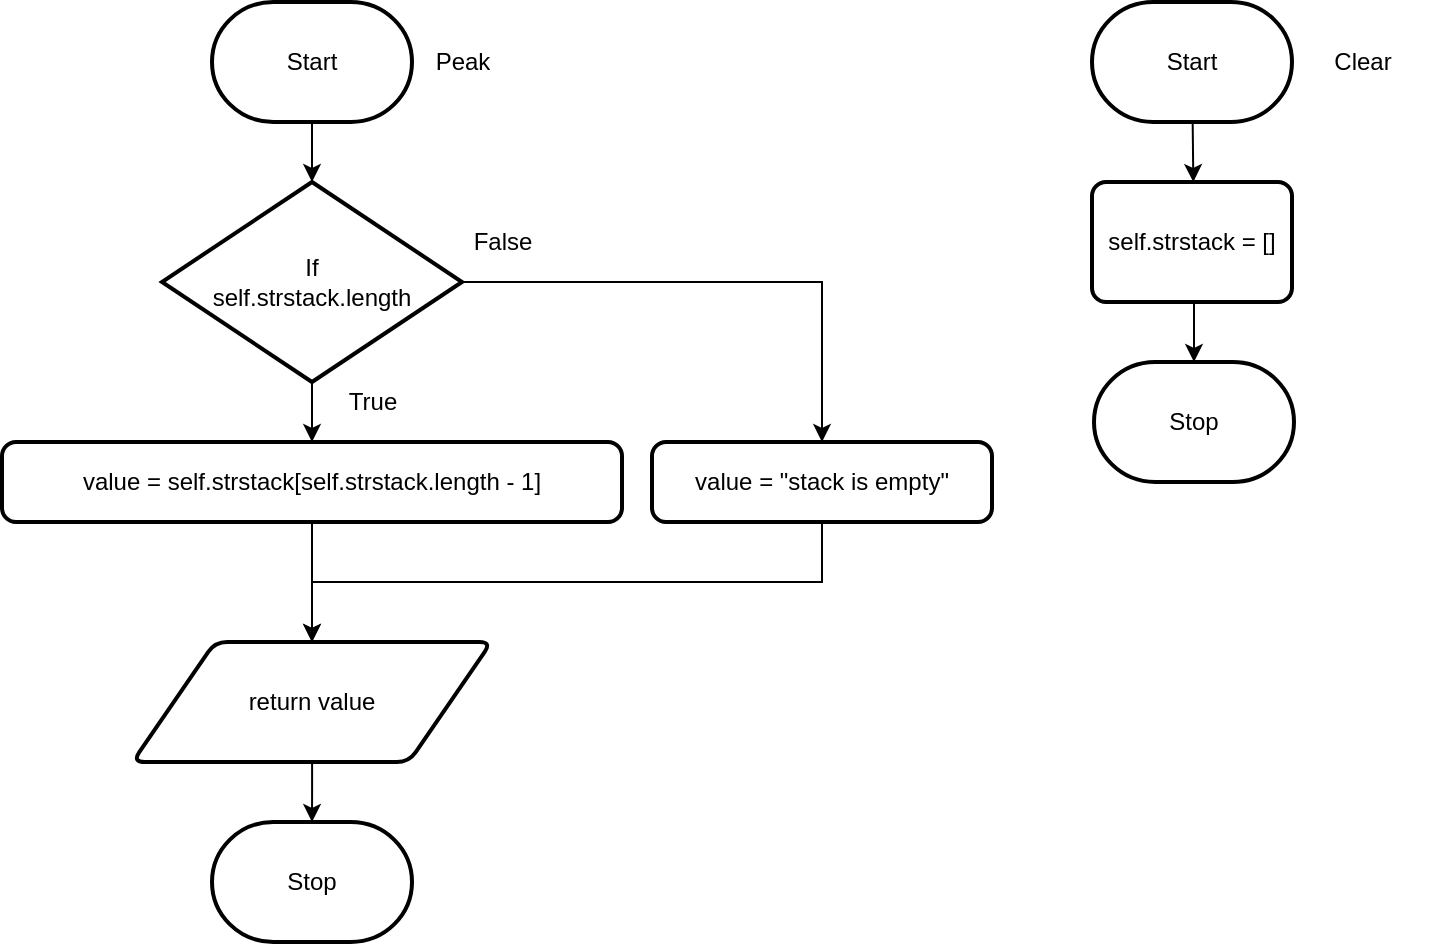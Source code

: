 <mxfile>
    <diagram id="2T-KXSrjH8aBvMgis7Sn" name="Page-1">
        <mxGraphModel dx="1086" dy="666" grid="1" gridSize="10" guides="1" tooltips="1" connect="1" arrows="1" fold="1" page="1" pageScale="1" pageWidth="827" pageHeight="1169" math="0" shadow="0">
            <root>
                <mxCell id="0"/>
                <mxCell id="1" parent="0"/>
                <mxCell id="50" value="" style="edgeStyle=none;html=1;" parent="1" source="2" target="49" edge="1">
                    <mxGeometry relative="1" as="geometry"/>
                </mxCell>
                <mxCell id="2" value="Start" style="strokeWidth=2;html=1;shape=mxgraph.flowchart.terminator;whiteSpace=wrap;" parent="1" vertex="1">
                    <mxGeometry x="210" y="80" width="100" height="60" as="geometry"/>
                </mxCell>
                <mxCell id="3" value="Peak" style="text;html=1;align=center;verticalAlign=middle;resizable=0;points=[];autosize=1;strokeColor=none;fillColor=none;" parent="1" vertex="1">
                    <mxGeometry x="310" y="95" width="50" height="30" as="geometry"/>
                </mxCell>
                <mxCell id="29" value="Stop" style="strokeWidth=2;html=1;shape=mxgraph.flowchart.terminator;whiteSpace=wrap;" parent="1" vertex="1">
                    <mxGeometry x="210" y="490" width="100" height="60" as="geometry"/>
                </mxCell>
                <mxCell id="32" value="&lt;div style=&quot;color: rgb(59, 59, 59); background-color: rgb(255, 255, 255); font-family: Consolas, &amp;quot;Courier New&amp;quot;, monospace; font-weight: normal; font-size: 14px; line-height: 19px;&quot;&gt;&lt;br&gt;&lt;/div&gt;" style="text;whiteSpace=wrap;html=1;" parent="1" vertex="1">
                    <mxGeometry x="660" y="140" width="160" height="40" as="geometry"/>
                </mxCell>
                <mxCell id="41" value="Clear" style="text;html=1;align=center;verticalAlign=middle;resizable=0;points=[];autosize=1;strokeColor=none;fillColor=none;" parent="1" vertex="1">
                    <mxGeometry x="760" y="95" width="50" height="30" as="geometry"/>
                </mxCell>
                <mxCell id="44" value="" style="edgeStyle=none;html=1;" parent="1" source="42" edge="1">
                    <mxGeometry relative="1" as="geometry">
                        <mxPoint x="700.667" y="170" as="targetPoint"/>
                    </mxGeometry>
                </mxCell>
                <mxCell id="42" value="Start" style="strokeWidth=2;html=1;shape=mxgraph.flowchart.terminator;whiteSpace=wrap;" parent="1" vertex="1">
                    <mxGeometry x="650" y="80" width="100" height="60" as="geometry"/>
                </mxCell>
                <mxCell id="47" value="" style="edgeStyle=none;html=1;" parent="1" target="46" edge="1">
                    <mxGeometry relative="1" as="geometry">
                        <mxPoint x="701" y="230" as="sourcePoint"/>
                    </mxGeometry>
                </mxCell>
                <mxCell id="46" value="Stop" style="strokeWidth=2;html=1;shape=mxgraph.flowchart.terminator;whiteSpace=wrap;" parent="1" vertex="1">
                    <mxGeometry x="651" y="260" width="100" height="60" as="geometry"/>
                </mxCell>
                <mxCell id="48" value="self.strstack = []" style="rounded=1;whiteSpace=wrap;html=1;absoluteArcSize=1;arcSize=14;strokeWidth=2;" parent="1" vertex="1">
                    <mxGeometry x="650" y="170" width="100" height="60" as="geometry"/>
                </mxCell>
                <mxCell id="51" value="" style="edgeStyle=none;html=1;" parent="1" source="49" edge="1">
                    <mxGeometry relative="1" as="geometry">
                        <mxPoint x="260" y="300" as="targetPoint"/>
                    </mxGeometry>
                </mxCell>
                <mxCell id="57" style="edgeStyle=orthogonalEdgeStyle;html=1;entryX=0.5;entryY=0;entryDx=0;entryDy=0;rounded=0;" edge="1" parent="1" source="49" target="56">
                    <mxGeometry relative="1" as="geometry"/>
                </mxCell>
                <mxCell id="49" value="If&lt;br&gt;self.strstack.length" style="strokeWidth=2;html=1;shape=mxgraph.flowchart.decision;whiteSpace=wrap;" parent="1" vertex="1">
                    <mxGeometry x="185" y="170" width="150" height="100" as="geometry"/>
                </mxCell>
                <mxCell id="52" value="True" style="text;html=1;align=center;verticalAlign=middle;resizable=0;points=[];autosize=1;strokeColor=none;fillColor=none;" parent="1" vertex="1">
                    <mxGeometry x="265" y="265" width="50" height="30" as="geometry"/>
                </mxCell>
                <mxCell id="60" value="" style="edgeStyle=orthogonalEdgeStyle;rounded=0;html=1;" edge="1" parent="1" source="54" target="29">
                    <mxGeometry relative="1" as="geometry"/>
                </mxCell>
                <mxCell id="54" value="return value" style="shape=parallelogram;html=1;strokeWidth=2;perimeter=parallelogramPerimeter;whiteSpace=wrap;rounded=1;arcSize=12;size=0.23;" parent="1" vertex="1">
                    <mxGeometry x="170.25" y="400" width="179.5" height="60" as="geometry"/>
                </mxCell>
                <mxCell id="59" style="edgeStyle=orthogonalEdgeStyle;rounded=0;html=1;entryX=0.5;entryY=0;entryDx=0;entryDy=0;" edge="1" parent="1" source="55" target="54">
                    <mxGeometry relative="1" as="geometry"/>
                </mxCell>
                <mxCell id="55" value="value = self.strstack[self.strstack.length - 1]" style="rounded=1;whiteSpace=wrap;html=1;absoluteArcSize=1;arcSize=14;strokeWidth=2;" vertex="1" parent="1">
                    <mxGeometry x="105" y="300" width="310" height="40" as="geometry"/>
                </mxCell>
                <mxCell id="58" style="edgeStyle=orthogonalEdgeStyle;rounded=0;html=1;entryX=0.5;entryY=0;entryDx=0;entryDy=0;" edge="1" parent="1" source="56" target="54">
                    <mxGeometry relative="1" as="geometry">
                        <Array as="points">
                            <mxPoint x="515" y="370"/>
                            <mxPoint x="260" y="370"/>
                        </Array>
                    </mxGeometry>
                </mxCell>
                <mxCell id="56" value="value = &quot;stack is empty&quot;" style="rounded=1;whiteSpace=wrap;html=1;absoluteArcSize=1;arcSize=14;strokeWidth=2;" vertex="1" parent="1">
                    <mxGeometry x="430" y="300" width="170" height="40" as="geometry"/>
                </mxCell>
                <mxCell id="61" value="False" style="text;html=1;align=center;verticalAlign=middle;resizable=0;points=[];autosize=1;strokeColor=none;fillColor=none;" vertex="1" parent="1">
                    <mxGeometry x="330" y="185" width="50" height="30" as="geometry"/>
                </mxCell>
            </root>
        </mxGraphModel>
    </diagram>
</mxfile>